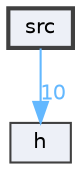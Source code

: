 digraph "src"
{
 // INTERACTIVE_SVG=YES
 // LATEX_PDF_SIZE
  bgcolor="transparent";
  edge [fontname=Helvetica,fontsize=10,labelfontname=Helvetica,labelfontsize=10];
  node [fontname=Helvetica,fontsize=10,shape=box,height=0.2,width=0.4];
  compound=true
  dir_68267d1309a1af8e8297ef4c3efbcdba [label="src", fillcolor="#edf0f7", color="grey25", style="filled,bold", URL="dir_68267d1309a1af8e8297ef4c3efbcdba.html",tooltip="C++ source files."];
  dir_16883824a3a04b1a87f846f11415f5e2 [label="h", fillcolor="#edf0f7", color="grey25", style="filled", URL="dir_16883824a3a04b1a87f846f11415f5e2.html",tooltip="C++ headers."];
  dir_68267d1309a1af8e8297ef4c3efbcdba->dir_16883824a3a04b1a87f846f11415f5e2 [headlabel="10", labeldistance=1.5 headhref="dir_000002_000000.html" href="dir_000002_000000.html" color="steelblue1" fontcolor="steelblue1"];
}
